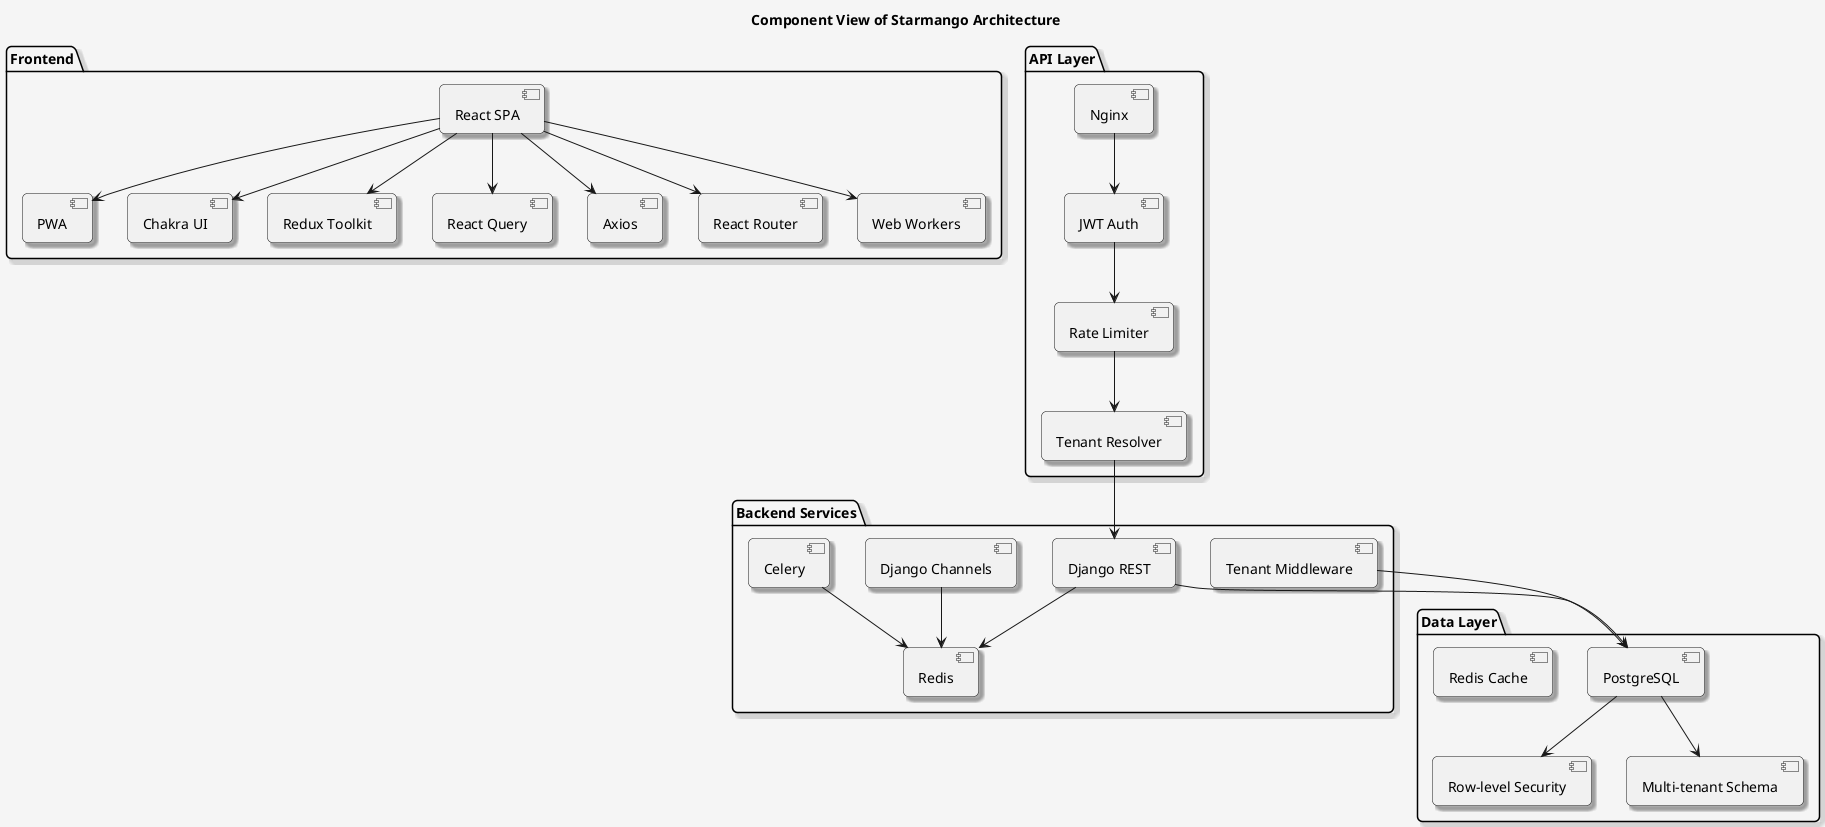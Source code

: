@startuml Starmango Architecture Overview
!define RECTANGLE class
skinparam backgroundColor #F5F5F5
skinparam classBackgroundColor #FFFFFF
skinparam classBorderColor #333333
skinparam classFontStyle bold
skinparam shadowing true
skinparam roundCorner 10

' ===== COMPONENT DIAGRAM =====
title Component View of Starmango Architecture

package "Frontend" as frontend {
  [React SPA] as react
  [PWA] as pwa
  [Chakra UI] as chakra
  [Redux Toolkit] as redux
  [React Query] as rq
  [Axios] as axios
  [React Router] as router
  [Web Workers] as workers
}

package "API Layer" as api {
  [Nginx] as nginx
  [JWT Auth] as jwt
  [Rate Limiter] as rate
  [Tenant Resolver] as tenant_resolver
}

package "Backend Services" as backend {
  [Django REST] as drf
  [Django Channels] as channels
  [Celery] as celery
  [Redis] as redis
  [Tenant Middleware] as tenant_middleware
}

package "Data Layer" as data {
  [PostgreSQL] as pg
  [Row-level Security] as rls
  [Multi-tenant Schema] as mts
  [Redis Cache] as rcache
}

' Connections
react --> pwa
react --> chakra
react --> redux
react --> rq
react --> axios
react --> router
react --> workers

nginx --> jwt
jwt --> rate
rate --> tenant_resolver
tenant_resolver --> drf

drf --> pg
drf --> redis
channels --> redis
celery --> redis
tenant_middleware --> pg

pg --> rls
pg --> mts

@enduml

@startuml Starmango Sequence Diagram
!define RECTANGLE participant
skinparam backgroundColor #F5F5F5
skinparam sequenceArrowThickness 2
skinparam roundcorner 20
title User Authentication Flow

actor User
participant "React Frontend" as FE
participant "Nginx" as NG
participant "Auth Service" as AUTH
participant "Tenant Resolver" as TR
participant "Django REST" as DRF
participant "PostgreSQL" as PG
participant "Redis" as RD

User -> FE: Enters credentials
FE -> NG: POST /api/auth/login
NG -> AUTH: Forward request
AUTH -> PG: Validate credentials
PG --> AUTH: User data
AUTH -> TR: Resolve tenant
TR -> PG: Get tenant info
PG --> TR: Tenant data
TR -> AUTH: Tenant context
AUTH -> RD: Cache session
RD --> AUTH: Session ID
AUTH --> NG: JWT token
NG --> FE: Return token + tenant data
FE -> RD: Cache session
FE -> User: Show dashboard

@enduml

@startuml Starmango Deployment Diagram
!define NODE node
skinparam backgroundColor #F5F5F5
skinparam nodeBackgroundColor #E1F5FE
skinparam nodeBorderColor #0288D1
skinparam databaseBackgroundColor #E8F5E9
skinparam databaseBorderColor #388E3C
skinparam queueBackgroundColor #FFF3E0
skinparam queueBorderColor #F57C00

node "Web Tier" {
  [Nginx Load Balancer] as lb
  [Web Server 1] as ws1
  [Web Server 2] as ws2
  [Web Server 3] as ws3
}

node "Application Tier" {
  [Django REST] as drf1
  [Django REST] as drf2
  [Celery Workers] as workers
  [Redis] as redis
}

node "Database Tier" {
  [PostgreSQL Primary] as pg_primary
  [PostgreSQL Replica 1] as pg_replica1
  [PostgreSQL Replica 2] as pg_replica2
  [Backup Server] as backup
}

node "Storage" {
  [S3 Compatible Storage] as s3
}

' Connections
lb --> ws1
lb --> ws2
lb --> ws3

ws1 --> drf1
ws2 --> drf2
ws3 --> drf2

drf1 --> pg_primary
drf2 --> pg_primary
workers --> pg_primary

pg_primary --> pg_replica1
pg_primary --> pg_replica2
pg_primary --> backup

drf1 --> redis
drf2 --> redis
workers --> redis

drf1 --> s3
drf2 --> s3
workers --> s3

@enduml

@startuml Starmango Multi-tenant Data Flow
!define RECTANGLE class
skinparam backgroundColor #F5F5F5
title Multi-tenant Data Flow

package "Frontend" {
  [Dashboard] as dashboard
  [Tenant Selector] as selector
}

package "Backend" {
  [Tenant Middleware] as middleware
  [Tenant Model] as tmodel
  [Tenant Manager] as tmanager
  [Database] as db
}

database "PostgreSQL" {
  [Tenant Table] as tenants
  [Shared Schema] as shared
  [Tenant Schemas] as tenant_schemas
}

dashboard --> selector: Select tenant
selector --> middleware: Set tenant context
middleware -> tmanager: Get tenant
tmanager -> db: Query tenant
db --> tmanager: Return tenant
tmanager --> middleware: Tenant object
middleware -> tmodel: Set current tenant
tmodel --> middleware: Confirmation

middleware -> shared: Route query
shared --> middleware: Shared data
middleware -> tenant_schemas: Route with tenant context
tenant_schemas --> middleware: Tenant data
middleware --> dashboard: Combined response

@enduml

@startuml Starmango Component Interaction
!define RECTANGLE component
skinparam backgroundColor #F5F5F5
title Component Interaction

package "Web Client" {
  [Dashboard] as dashboard
  [Auth] as auth
  [API Client] as api
  [State Store] as state
}

package "Backend" {
  [API Gateway] as gateway
  [Auth Service] as auth_svc
  [Tenant Service] as tenant_svc
  [Product Service] as product_svc
  [Order Service] as order_svc
  [Notification Service] as notif_svc
}

database "PostgreSQL" as pg
queue "Redis" as redis

dashboard --> api: Fetch data
api --> gateway: HTTP Request
gateway -> auth_svc: Validate token
auth_svc --> gateway: User + Tenant info

gateway -> tenant_svc: Get tenant config
tenant_svc --> gateway: Config

gateway -> product_svc: Get products
product_svc -> pg: Query products
pg --> product_svc: Return products
product_svc --> gateway: Products

gateway -> order_svc: Get orders
order_svc -> pg: Query orders
pg --> order_svc: Return orders
order_svc --> gateway: Orders

gateway -> notif_svc: Get notifications
notif_svc -> redis: Get unread
redis --> notif_svc: Notifications
notif_svc --> gateway: Notifications

gateway --> api: Combined response
api -> state: Update state
state --> dashboard: Re-render

@enduml
